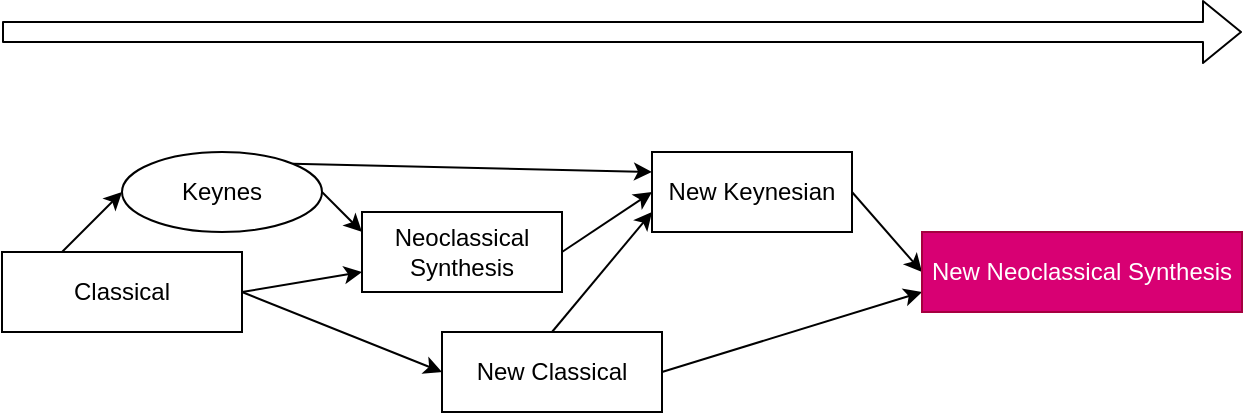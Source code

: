 <mxfile scale="1" border="0" disableSvgWarning="true">
    <diagram id="UQP8vFi5TTjSi5ZPu7lh" name="Page-1">
        <mxGraphModel dx="325" dy="908" grid="1" gridSize="10" guides="1" tooltips="1" connect="1" arrows="1" fold="1" page="1" pageScale="1" pageWidth="850" pageHeight="1100" math="0" shadow="0">
            <root>
                <mxCell id="0"/>
                <mxCell id="1" parent="0"/>
                <mxCell id="11" style="edgeStyle=none;html=1;exitX=0.25;exitY=0;exitDx=0;exitDy=0;entryX=0;entryY=0.5;entryDx=0;entryDy=0;" parent="1" source="5" target="22" edge="1">
                    <mxGeometry relative="1" as="geometry">
                        <mxPoint x="200" y="340" as="targetPoint"/>
                    </mxGeometry>
                </mxCell>
                <mxCell id="13" style="edgeStyle=none;html=1;exitX=1;exitY=0.5;exitDx=0;exitDy=0;entryX=0;entryY=0.75;entryDx=0;entryDy=0;" parent="1" source="5" target="8" edge="1">
                    <mxGeometry relative="1" as="geometry">
                        <mxPoint x="280" y="360" as="targetPoint"/>
                    </mxGeometry>
                </mxCell>
                <mxCell id="14" style="edgeStyle=none;html=1;exitX=1;exitY=0.5;exitDx=0;exitDy=0;entryX=0;entryY=0.5;entryDx=0;entryDy=0;" parent="1" source="5" target="9" edge="1">
                    <mxGeometry relative="1" as="geometry"/>
                </mxCell>
                <mxCell id="5" value="Classical" style="whiteSpace=wrap;html=1;" parent="1" vertex="1">
                    <mxGeometry x="50" y="360" width="120" height="40" as="geometry"/>
                </mxCell>
                <mxCell id="12" style="edgeStyle=none;html=1;exitX=1;exitY=0.5;exitDx=0;exitDy=0;entryX=0;entryY=0.25;entryDx=0;entryDy=0;" parent="1" source="22" target="8" edge="1">
                    <mxGeometry relative="1" as="geometry">
                        <mxPoint x="250" y="320" as="sourcePoint"/>
                    </mxGeometry>
                </mxCell>
                <mxCell id="15" style="edgeStyle=none;html=1;exitX=1;exitY=0.5;exitDx=0;exitDy=0;entryX=0;entryY=0.5;entryDx=0;entryDy=0;" parent="1" source="8" target="10" edge="1">
                    <mxGeometry relative="1" as="geometry"/>
                </mxCell>
                <mxCell id="8" value="Neoclassical Synthesis" style="whiteSpace=wrap;html=1;" parent="1" vertex="1">
                    <mxGeometry x="230" y="340" width="100" height="40" as="geometry"/>
                </mxCell>
                <mxCell id="16" style="edgeStyle=none;html=1;exitX=0.5;exitY=0;exitDx=0;exitDy=0;entryX=0;entryY=0.75;entryDx=0;entryDy=0;" parent="1" source="9" target="10" edge="1">
                    <mxGeometry relative="1" as="geometry">
                        <mxPoint x="460" y="330" as="targetPoint"/>
                    </mxGeometry>
                </mxCell>
                <mxCell id="21" style="html=1;exitX=1;exitY=0.5;exitDx=0;exitDy=0;entryX=0;entryY=0.75;entryDx=0;entryDy=0;" parent="1" source="9" target="19" edge="1">
                    <mxGeometry relative="1" as="geometry"/>
                </mxCell>
                <mxCell id="9" value="New Classical" style="whiteSpace=wrap;html=1;" parent="1" vertex="1">
                    <mxGeometry x="270" y="400" width="110" height="40" as="geometry"/>
                </mxCell>
                <mxCell id="24" style="edgeStyle=none;html=1;exitX=1;exitY=0.5;exitDx=0;exitDy=0;entryX=0;entryY=0.5;entryDx=0;entryDy=0;" parent="1" source="10" target="19" edge="1">
                    <mxGeometry relative="1" as="geometry"/>
                </mxCell>
                <mxCell id="10" value="New Keynesian" style="whiteSpace=wrap;html=1;" parent="1" vertex="1">
                    <mxGeometry x="375" y="310" width="100" height="40" as="geometry"/>
                </mxCell>
                <mxCell id="19" value="New Neoclassical Synthesis" style="whiteSpace=wrap;html=1;fillColor=#d80073;fontColor=#ffffff;strokeColor=#A50040;" parent="1" vertex="1">
                    <mxGeometry x="510" y="350" width="160" height="40" as="geometry"/>
                </mxCell>
                <mxCell id="26" style="edgeStyle=none;html=1;exitX=1;exitY=0;exitDx=0;exitDy=0;entryX=0;entryY=0.25;entryDx=0;entryDy=0;" parent="1" source="22" target="10" edge="1">
                    <mxGeometry relative="1" as="geometry"/>
                </mxCell>
                <mxCell id="22" value="Keynes" style="ellipse;whiteSpace=wrap;html=1;" parent="1" vertex="1">
                    <mxGeometry x="110" y="310" width="100" height="40" as="geometry"/>
                </mxCell>
                <mxCell id="27" value="" style="edgeStyle=none;orthogonalLoop=1;jettySize=auto;html=1;shape=flexArrow;" parent="1" edge="1">
                    <mxGeometry width="80" relative="1" as="geometry">
                        <mxPoint x="50" y="250" as="sourcePoint"/>
                        <mxPoint x="670" y="250" as="targetPoint"/>
                    </mxGeometry>
                </mxCell>
            </root>
        </mxGraphModel>
    </diagram>
</mxfile>